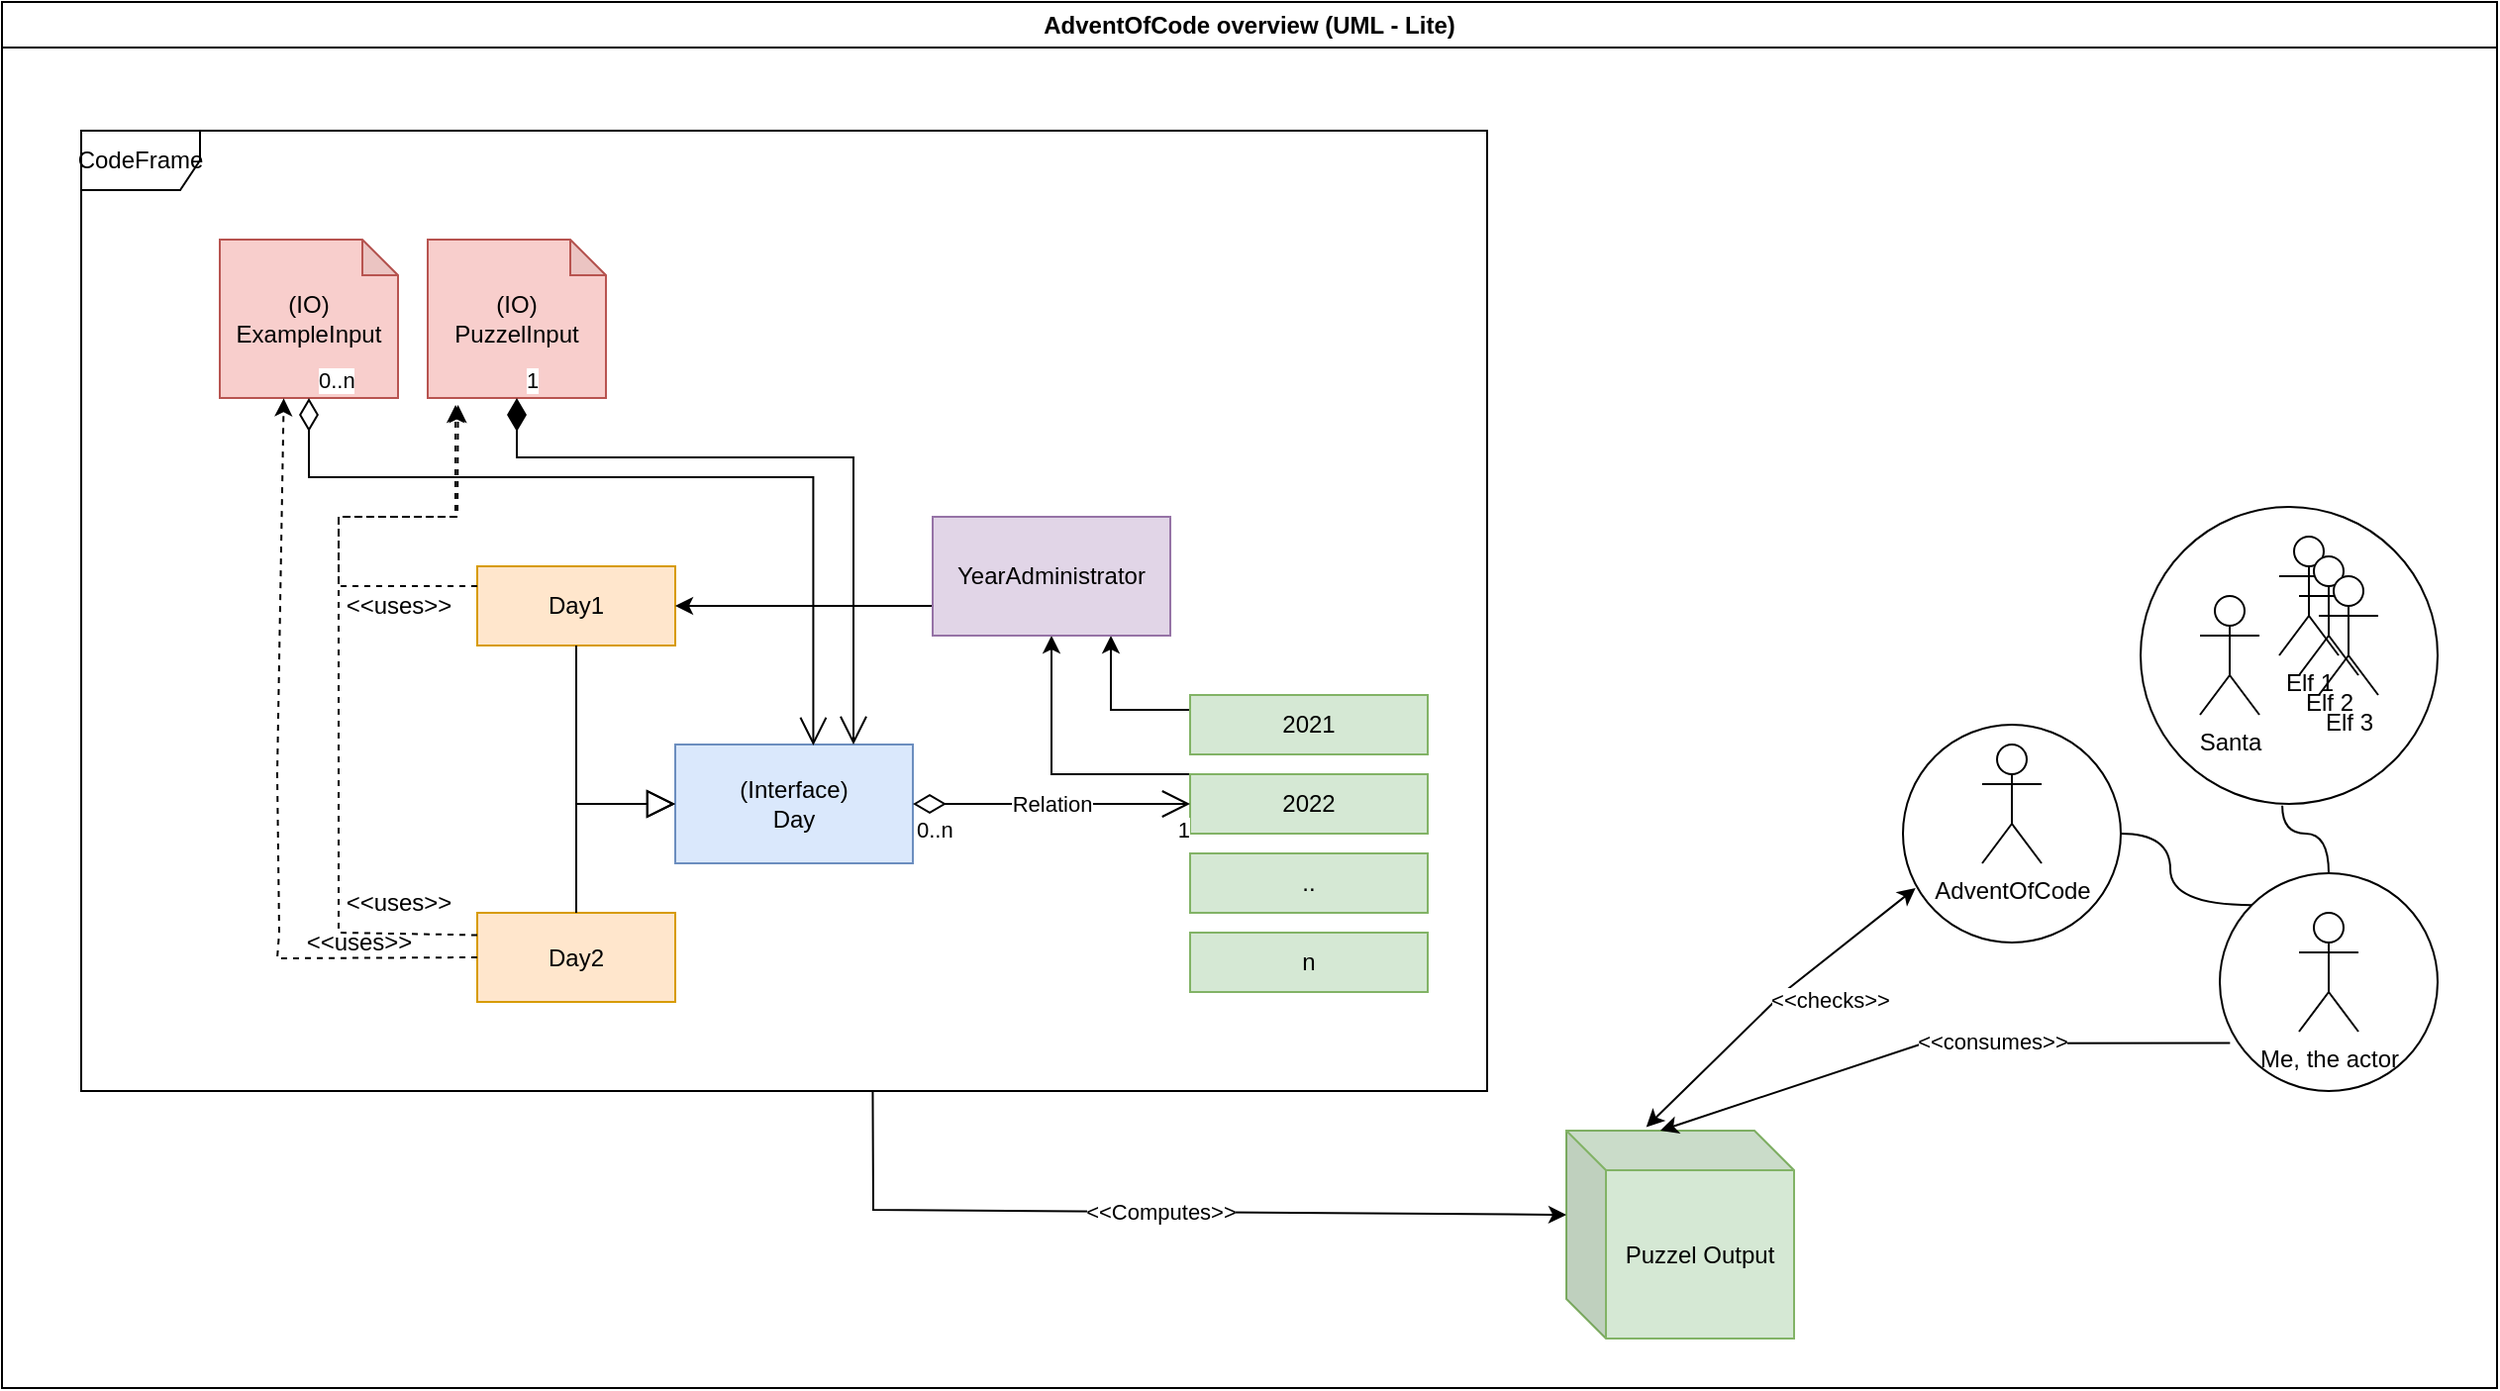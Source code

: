 <mxfile version="21.0.8" type="device"><diagram name="Page-1" id="lWZwTjblnjPWLREJpa5r"><mxGraphModel dx="2163" dy="1853" grid="1" gridSize="10" guides="1" tooltips="1" connect="1" arrows="1" fold="1" page="1" pageScale="1" pageWidth="850" pageHeight="1100" math="0" shadow="0"><root><mxCell id="0"/><mxCell id="1" parent="0"/><mxCell id="IolwGXRjHyCXFfIIRk-C-46" style="edgeStyle=orthogonalEdgeStyle;rounded=0;orthogonalLoop=1;jettySize=auto;html=1;exitX=0;exitY=0.25;exitDx=0;exitDy=0;entryX=0.75;entryY=1;entryDx=0;entryDy=0;" edge="1" parent="1" source="IolwGXRjHyCXFfIIRk-C-1" target="IolwGXRjHyCXFfIIRk-C-43"><mxGeometry relative="1" as="geometry"/></mxCell><mxCell id="IolwGXRjHyCXFfIIRk-C-1" value="2021" style="rounded=0;whiteSpace=wrap;html=1;fillColor=#d5e8d4;strokeColor=#82b366;" vertex="1" parent="1"><mxGeometry x="330" y="230" width="120" height="30" as="geometry"/></mxCell><mxCell id="IolwGXRjHyCXFfIIRk-C-47" style="edgeStyle=orthogonalEdgeStyle;rounded=0;orthogonalLoop=1;jettySize=auto;html=1;exitX=0;exitY=0;exitDx=0;exitDy=0;entryX=0.5;entryY=1;entryDx=0;entryDy=0;" edge="1" parent="1" source="IolwGXRjHyCXFfIIRk-C-2" target="IolwGXRjHyCXFfIIRk-C-43"><mxGeometry relative="1" as="geometry"><Array as="points"><mxPoint x="260" y="270"/></Array></mxGeometry></mxCell><mxCell id="IolwGXRjHyCXFfIIRk-C-2" value="2022" style="rounded=0;whiteSpace=wrap;html=1;fillColor=#d5e8d4;strokeColor=#82b366;" vertex="1" parent="1"><mxGeometry x="330" y="270" width="120" height="30" as="geometry"/></mxCell><mxCell id="IolwGXRjHyCXFfIIRk-C-3" value=".." style="rounded=0;whiteSpace=wrap;html=1;fillColor=#d5e8d4;strokeColor=#82b366;" vertex="1" parent="1"><mxGeometry x="330" y="310" width="120" height="30" as="geometry"/></mxCell><mxCell id="IolwGXRjHyCXFfIIRk-C-4" value="n" style="rounded=0;whiteSpace=wrap;html=1;fillColor=#d5e8d4;strokeColor=#82b366;" vertex="1" parent="1"><mxGeometry x="330" y="350" width="120" height="30" as="geometry"/></mxCell><mxCell id="IolwGXRjHyCXFfIIRk-C-5" value="Day1" style="rounded=0;whiteSpace=wrap;html=1;fillColor=#ffe6cc;strokeColor=#d79b00;" vertex="1" parent="1"><mxGeometry x="-30" y="165" width="100" height="40" as="geometry"/></mxCell><mxCell id="IolwGXRjHyCXFfIIRk-C-6" value="(Interface)&lt;br&gt;Day" style="rounded=0;whiteSpace=wrap;html=1;fillColor=#dae8fc;strokeColor=#6c8ebf;" vertex="1" parent="1"><mxGeometry x="70" y="255" width="120" height="60" as="geometry"/></mxCell><mxCell id="IolwGXRjHyCXFfIIRk-C-7" value="" style="endArrow=block;endFill=0;endSize=12;html=1;exitX=0.5;exitY=1;exitDx=0;exitDy=0;entryX=0;entryY=0.5;entryDx=0;entryDy=0;rounded=0;" edge="1" parent="1" source="IolwGXRjHyCXFfIIRk-C-5" target="IolwGXRjHyCXFfIIRk-C-6"><mxGeometry width="160" relative="1" as="geometry"><mxPoint x="-30" y="270" as="sourcePoint"/><mxPoint x="130" y="270" as="targetPoint"/><Array as="points"><mxPoint x="20" y="285"/></Array></mxGeometry></mxCell><mxCell id="IolwGXRjHyCXFfIIRk-C-8" value="Day2" style="rounded=0;whiteSpace=wrap;html=1;fillColor=#ffe6cc;strokeColor=#d79b00;" vertex="1" parent="1"><mxGeometry x="-30" y="340" width="100" height="45" as="geometry"/></mxCell><mxCell id="IolwGXRjHyCXFfIIRk-C-9" value="" style="endArrow=block;endFill=0;endSize=12;html=1;rounded=0;exitX=0.5;exitY=0;exitDx=0;exitDy=0;entryX=0;entryY=0.5;entryDx=0;entryDy=0;" edge="1" parent="1" source="IolwGXRjHyCXFfIIRk-C-8" target="IolwGXRjHyCXFfIIRk-C-6"><mxGeometry width="160" relative="1" as="geometry"><mxPoint x="340" y="310" as="sourcePoint"/><mxPoint x="500" y="310" as="targetPoint"/><Array as="points"><mxPoint x="20" y="285"/></Array></mxGeometry></mxCell><mxCell id="IolwGXRjHyCXFfIIRk-C-11" value="Relation" style="endArrow=open;html=1;endSize=12;startArrow=diamondThin;startSize=14;startFill=0;edgeStyle=orthogonalEdgeStyle;rounded=0;exitX=1;exitY=0.5;exitDx=0;exitDy=0;entryX=0;entryY=0.5;entryDx=0;entryDy=0;" edge="1" parent="1" source="IolwGXRjHyCXFfIIRk-C-6" target="IolwGXRjHyCXFfIIRk-C-2"><mxGeometry relative="1" as="geometry"><mxPoint x="340" y="310" as="sourcePoint"/><mxPoint x="500" y="310" as="targetPoint"/></mxGeometry></mxCell><mxCell id="IolwGXRjHyCXFfIIRk-C-12" value="0..n" style="edgeLabel;resizable=0;html=1;align=left;verticalAlign=top;" connectable="0" vertex="1" parent="IolwGXRjHyCXFfIIRk-C-11"><mxGeometry x="-1" relative="1" as="geometry"/></mxCell><mxCell id="IolwGXRjHyCXFfIIRk-C-13" value="1" style="edgeLabel;resizable=0;html=1;align=right;verticalAlign=top;" connectable="0" vertex="1" parent="IolwGXRjHyCXFfIIRk-C-11"><mxGeometry x="1" relative="1" as="geometry"/></mxCell><mxCell id="IolwGXRjHyCXFfIIRk-C-14" value="Santa" style="shape=umlActor;verticalLabelPosition=bottom;verticalAlign=top;html=1;" vertex="1" parent="1"><mxGeometry x="840" y="180" width="30" height="60" as="geometry"/></mxCell><mxCell id="IolwGXRjHyCXFfIIRk-C-15" value="Elf 1" style="shape=umlActor;verticalLabelPosition=bottom;verticalAlign=top;html=1;" vertex="1" parent="1"><mxGeometry x="880" y="150" width="30" height="60" as="geometry"/></mxCell><mxCell id="IolwGXRjHyCXFfIIRk-C-16" value="Elf 2&lt;br&gt;" style="shape=umlActor;verticalLabelPosition=bottom;verticalAlign=top;html=1;" vertex="1" parent="1"><mxGeometry x="890" y="160" width="30" height="60" as="geometry"/></mxCell><mxCell id="IolwGXRjHyCXFfIIRk-C-17" value="Elf 3" style="shape=umlActor;verticalLabelPosition=bottom;verticalAlign=top;html=1;" vertex="1" parent="1"><mxGeometry x="900" y="170" width="30" height="60" as="geometry"/></mxCell><mxCell id="IolwGXRjHyCXFfIIRk-C-18" value="Me, the actor" style="shape=umlActor;verticalLabelPosition=bottom;verticalAlign=top;html=1;" vertex="1" parent="1"><mxGeometry x="890" y="340" width="30" height="60" as="geometry"/></mxCell><mxCell id="IolwGXRjHyCXFfIIRk-C-19" value="AdventOfCode" style="shape=umlActor;verticalLabelPosition=bottom;verticalAlign=top;html=1;" vertex="1" parent="1"><mxGeometry x="730" y="255" width="30" height="60" as="geometry"/></mxCell><mxCell id="IolwGXRjHyCXFfIIRk-C-20" value="" style="ellipse;whiteSpace=wrap;html=1;aspect=fixed;fillColor=none;" vertex="1" parent="1"><mxGeometry x="690" y="245" width="110" height="110" as="geometry"/></mxCell><mxCell id="IolwGXRjHyCXFfIIRk-C-24" style="edgeStyle=orthogonalEdgeStyle;orthogonalLoop=1;jettySize=auto;html=1;exitX=0.5;exitY=0;exitDx=0;exitDy=0;entryX=0.477;entryY=1.006;entryDx=0;entryDy=0;entryPerimeter=0;endArrow=none;endFill=0;curved=1;" edge="1" parent="1" source="IolwGXRjHyCXFfIIRk-C-21" target="IolwGXRjHyCXFfIIRk-C-22"><mxGeometry relative="1" as="geometry"/></mxCell><mxCell id="IolwGXRjHyCXFfIIRk-C-25" style="edgeStyle=orthogonalEdgeStyle;orthogonalLoop=1;jettySize=auto;html=1;exitX=0;exitY=0;exitDx=0;exitDy=0;entryX=1;entryY=0.5;entryDx=0;entryDy=0;endArrow=none;endFill=0;curved=1;" edge="1" parent="1" source="IolwGXRjHyCXFfIIRk-C-21" target="IolwGXRjHyCXFfIIRk-C-20"><mxGeometry relative="1" as="geometry"/></mxCell><mxCell id="IolwGXRjHyCXFfIIRk-C-21" value="" style="ellipse;whiteSpace=wrap;html=1;aspect=fixed;fillColor=none;" vertex="1" parent="1"><mxGeometry x="850" y="320" width="110" height="110" as="geometry"/></mxCell><mxCell id="IolwGXRjHyCXFfIIRk-C-22" value="" style="ellipse;whiteSpace=wrap;html=1;aspect=fixed;fillColor=none;" vertex="1" parent="1"><mxGeometry x="810" y="135" width="150" height="150" as="geometry"/></mxCell><mxCell id="IolwGXRjHyCXFfIIRk-C-29" value="(IO)&lt;br&gt;ExampleInput" style="shape=note;whiteSpace=wrap;html=1;backgroundOutline=1;darkOpacity=0.05;size=18;fillColor=#f8cecc;strokeColor=#b85450;" vertex="1" parent="1"><mxGeometry x="-160" width="90" height="80" as="geometry"/></mxCell><mxCell id="IolwGXRjHyCXFfIIRk-C-30" value="(IO)&lt;br&gt;PuzzelInput" style="shape=note;whiteSpace=wrap;html=1;backgroundOutline=1;darkOpacity=0.05;size=18;fillColor=#f8cecc;strokeColor=#b85450;" vertex="1" parent="1"><mxGeometry x="-55" width="90" height="80" as="geometry"/></mxCell><mxCell id="IolwGXRjHyCXFfIIRk-C-32" value="1" style="endArrow=open;html=1;endSize=12;startArrow=diamondThin;startSize=14;startFill=1;edgeStyle=orthogonalEdgeStyle;align=left;verticalAlign=bottom;rounded=0;entryX=0.75;entryY=0;entryDx=0;entryDy=0;" edge="1" parent="1" target="IolwGXRjHyCXFfIIRk-C-6"><mxGeometry x="-1" y="3" relative="1" as="geometry"><mxPoint x="-10" y="80" as="sourcePoint"/><mxPoint x="230" y="280" as="targetPoint"/><Array as="points"><mxPoint x="-10" y="110"/><mxPoint x="160" y="110"/></Array></mxGeometry></mxCell><mxCell id="IolwGXRjHyCXFfIIRk-C-34" value="0..n" style="endArrow=open;html=1;endSize=12;startArrow=diamondThin;startSize=14;startFill=0;edgeStyle=orthogonalEdgeStyle;align=left;verticalAlign=bottom;rounded=0;exitX=0.5;exitY=1;exitDx=0;exitDy=0;exitPerimeter=0;entryX=0.581;entryY=0.008;entryDx=0;entryDy=0;entryPerimeter=0;" edge="1" parent="1" source="IolwGXRjHyCXFfIIRk-C-29" target="IolwGXRjHyCXFfIIRk-C-6"><mxGeometry x="-1" y="3" relative="1" as="geometry"><mxPoint x="70" y="280" as="sourcePoint"/><mxPoint x="230" y="280" as="targetPoint"/><Array as="points"><mxPoint x="-115" y="120"/><mxPoint x="140" y="120"/></Array></mxGeometry></mxCell><mxCell id="IolwGXRjHyCXFfIIRk-C-35" value="" style="endArrow=classic;html=1;rounded=0;exitX=0;exitY=0.25;exitDx=0;exitDy=0;entryX=0.17;entryY=1.044;entryDx=0;entryDy=0;entryPerimeter=0;dashed=1;" edge="1" parent="1" source="IolwGXRjHyCXFfIIRk-C-5" target="IolwGXRjHyCXFfIIRk-C-30"><mxGeometry width="50" height="50" relative="1" as="geometry"><mxPoint x="60" y="270" as="sourcePoint"/><mxPoint x="110" y="220" as="targetPoint"/><Array as="points"><mxPoint x="-100" y="175"/><mxPoint x="-100" y="140"/><mxPoint x="-40" y="140"/></Array></mxGeometry></mxCell><mxCell id="IolwGXRjHyCXFfIIRk-C-36" value="&amp;lt;&amp;lt;uses&amp;gt;&amp;gt;" style="text;html=1;align=center;verticalAlign=middle;resizable=0;points=[];autosize=1;strokeColor=none;fillColor=none;" vertex="1" parent="1"><mxGeometry x="-110" y="170" width="80" height="30" as="geometry"/></mxCell><mxCell id="IolwGXRjHyCXFfIIRk-C-37" value="" style="endArrow=classic;html=1;rounded=0;exitX=0;exitY=0.25;exitDx=0;exitDy=0;entryX=0.156;entryY=1.044;entryDx=0;entryDy=0;entryPerimeter=0;dashed=1;" edge="1" parent="1" source="IolwGXRjHyCXFfIIRk-C-8" target="IolwGXRjHyCXFfIIRk-C-30"><mxGeometry width="50" height="50" relative="1" as="geometry"><mxPoint x="-110" y="300" as="sourcePoint"/><mxPoint x="-110" y="209" as="targetPoint"/><Array as="points"><mxPoint x="-100" y="350"/><mxPoint x="-100" y="310"/><mxPoint x="-100" y="140"/><mxPoint x="-41" y="140"/></Array></mxGeometry></mxCell><mxCell id="IolwGXRjHyCXFfIIRk-C-38" value="" style="endArrow=classic;html=1;rounded=0;exitX=0;exitY=0.5;exitDx=0;exitDy=0;entryX=0.359;entryY=1.002;entryDx=0;entryDy=0;entryPerimeter=0;dashed=1;" edge="1" parent="1" source="IolwGXRjHyCXFfIIRk-C-8" target="IolwGXRjHyCXFfIIRk-C-29"><mxGeometry width="50" height="50" relative="1" as="geometry"><mxPoint x="-130" y="376" as="sourcePoint"/><mxPoint x="-131" y="110" as="targetPoint"/><Array as="points"><mxPoint x="-131" y="363"/><mxPoint x="-130" y="350"/><mxPoint x="-131" y="270"/></Array></mxGeometry></mxCell><mxCell id="IolwGXRjHyCXFfIIRk-C-40" value="&amp;lt;&amp;lt;uses&amp;gt;&amp;gt;" style="text;html=1;align=center;verticalAlign=middle;resizable=0;points=[];autosize=1;strokeColor=none;fillColor=none;" vertex="1" parent="1"><mxGeometry x="-110" y="320" width="80" height="30" as="geometry"/></mxCell><mxCell id="IolwGXRjHyCXFfIIRk-C-41" value="&amp;lt;&amp;lt;uses&amp;gt;&amp;gt;" style="text;html=1;align=center;verticalAlign=middle;resizable=0;points=[];autosize=1;strokeColor=none;fillColor=none;" vertex="1" parent="1"><mxGeometry x="-130" y="340" width="80" height="30" as="geometry"/></mxCell><mxCell id="IolwGXRjHyCXFfIIRk-C-48" style="edgeStyle=orthogonalEdgeStyle;rounded=0;orthogonalLoop=1;jettySize=auto;html=1;exitX=0;exitY=0.75;exitDx=0;exitDy=0;entryX=1;entryY=0.5;entryDx=0;entryDy=0;" edge="1" parent="1" source="IolwGXRjHyCXFfIIRk-C-43" target="IolwGXRjHyCXFfIIRk-C-5"><mxGeometry relative="1" as="geometry"/></mxCell><mxCell id="IolwGXRjHyCXFfIIRk-C-43" value="YearAdministrator" style="rounded=0;whiteSpace=wrap;html=1;fillColor=#e1d5e7;strokeColor=#9673a6;" vertex="1" parent="1"><mxGeometry x="200" y="140" width="120" height="60" as="geometry"/></mxCell><mxCell id="IolwGXRjHyCXFfIIRk-C-51" value="Puzzel Output" style="shape=cube;whiteSpace=wrap;html=1;boundedLbl=1;backgroundOutline=1;darkOpacity=0.05;darkOpacity2=0.1;fillColor=#d5e8d4;strokeColor=#82b366;" vertex="1" parent="1"><mxGeometry x="520" y="450" width="115" height="105" as="geometry"/></mxCell><mxCell id="IolwGXRjHyCXFfIIRk-C-52" value="CodeFrame" style="shape=umlFrame;whiteSpace=wrap;html=1;pointerEvents=0;" vertex="1" parent="1"><mxGeometry x="-230" y="-55" width="710" height="485" as="geometry"/></mxCell><mxCell id="IolwGXRjHyCXFfIIRk-C-54" value="" style="endArrow=classic;html=1;rounded=0;exitX=0.563;exitY=1;exitDx=0;exitDy=0;exitPerimeter=0;entryX=0;entryY=0;entryDx=0;entryDy=42.5;entryPerimeter=0;" edge="1" parent="1" source="IolwGXRjHyCXFfIIRk-C-52" target="IolwGXRjHyCXFfIIRk-C-51"><mxGeometry relative="1" as="geometry"><mxPoint x="270" y="520" as="sourcePoint"/><mxPoint x="370" y="520" as="targetPoint"/><Array as="points"><mxPoint x="170" y="490"/></Array></mxGeometry></mxCell><mxCell id="IolwGXRjHyCXFfIIRk-C-55" value="&amp;lt;&amp;lt;Computes&amp;gt;&amp;gt;" style="edgeLabel;resizable=0;html=1;align=center;verticalAlign=middle;" connectable="0" vertex="1" parent="IolwGXRjHyCXFfIIRk-C-54"><mxGeometry relative="1" as="geometry"/></mxCell><mxCell id="IolwGXRjHyCXFfIIRk-C-57" value="" style="endArrow=classic;html=1;rounded=0;exitX=0.047;exitY=0.779;exitDx=0;exitDy=0;exitPerimeter=0;entryX=0;entryY=0;entryDx=47.5;entryDy=0;entryPerimeter=0;" edge="1" parent="1" source="IolwGXRjHyCXFfIIRk-C-21" target="IolwGXRjHyCXFfIIRk-C-51"><mxGeometry relative="1" as="geometry"><mxPoint x="680" y="293.5" as="sourcePoint"/><mxPoint x="1030" y="356.5" as="targetPoint"/><Array as="points"><mxPoint x="700" y="406"/></Array></mxGeometry></mxCell><mxCell id="IolwGXRjHyCXFfIIRk-C-58" value="&amp;lt;&amp;lt;consumes&amp;gt;&amp;gt;" style="edgeLabel;resizable=0;html=1;align=center;verticalAlign=middle;" connectable="0" vertex="1" parent="IolwGXRjHyCXFfIIRk-C-57"><mxGeometry relative="1" as="geometry"><mxPoint x="27" y="-1" as="offset"/></mxGeometry></mxCell><mxCell id="IolwGXRjHyCXFfIIRk-C-60" value="" style="endArrow=classic;html=1;rounded=0;exitX=0.058;exitY=0.75;exitDx=0;exitDy=0;exitPerimeter=0;entryX=0.351;entryY=-0.017;entryDx=0;entryDy=0;entryPerimeter=0;strokeColor=default;startArrow=classic;startFill=1;" edge="1" parent="1" source="IolwGXRjHyCXFfIIRk-C-20" target="IolwGXRjHyCXFfIIRk-C-51"><mxGeometry relative="1" as="geometry"><mxPoint x="865" y="416" as="sourcePoint"/><mxPoint x="578" y="460" as="targetPoint"/><Array as="points"><mxPoint x="630" y="380"/></Array></mxGeometry></mxCell><mxCell id="IolwGXRjHyCXFfIIRk-C-61" value="&amp;lt;&amp;lt;checks&amp;gt;&amp;gt;" style="edgeLabel;resizable=0;html=1;align=center;verticalAlign=middle;" connectable="0" vertex="1" parent="IolwGXRjHyCXFfIIRk-C-60"><mxGeometry relative="1" as="geometry"><mxPoint x="27" y="-1" as="offset"/></mxGeometry></mxCell><mxCell id="IolwGXRjHyCXFfIIRk-C-62" value="AdventOfCode overview (UML - Lite)" style="swimlane;whiteSpace=wrap;html=1;" vertex="1" parent="1"><mxGeometry x="-270" y="-120" width="1260" height="700" as="geometry"/></mxCell></root></mxGraphModel></diagram></mxfile>